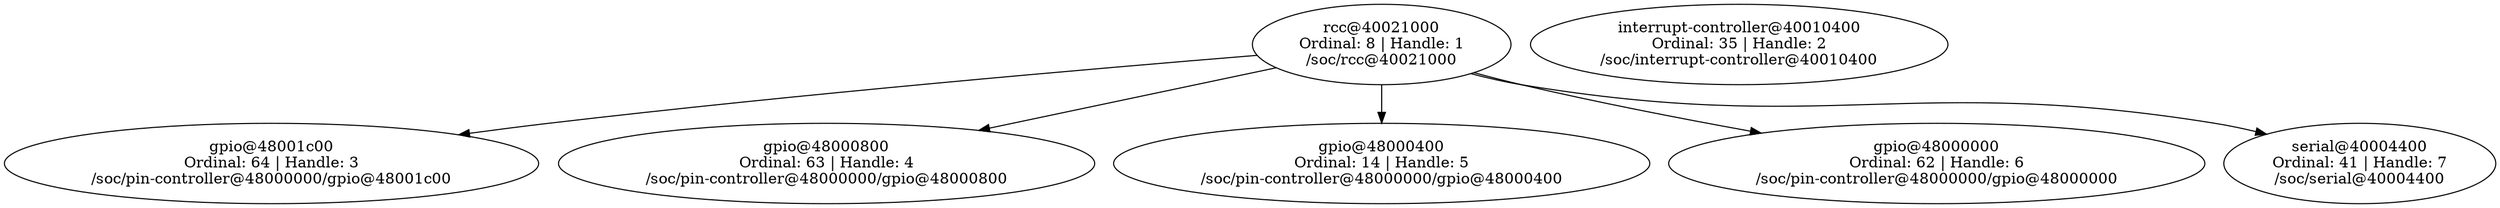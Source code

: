 // C:/Users/zephyrproject/zephyr/ButtonUsman/build/zephyr/zephyr_pre0.elf
digraph "Device dependency graph" {
	8 [label="rcc@40021000\nOrdinal: 8 | Handle: 1\n/soc/rcc@40021000"]
	35 [label="interrupt-controller@40010400\nOrdinal: 35 | Handle: 2\n/soc/interrupt-controller@40010400"]
	64 [label="gpio@48001c00\nOrdinal: 64 | Handle: 3\n/soc/pin-controller@48000000/gpio@48001c00"]
	63 [label="gpio@48000800\nOrdinal: 63 | Handle: 4\n/soc/pin-controller@48000000/gpio@48000800"]
	14 [label="gpio@48000400\nOrdinal: 14 | Handle: 5\n/soc/pin-controller@48000000/gpio@48000400"]
	62 [label="gpio@48000000\nOrdinal: 62 | Handle: 6\n/soc/pin-controller@48000000/gpio@48000000"]
	41 [label="serial@40004400\nOrdinal: 41 | Handle: 7\n/soc/serial@40004400"]
	8 -> 14
	8 -> 64
	8 -> 62
	8 -> 41
	8 -> 63
}

